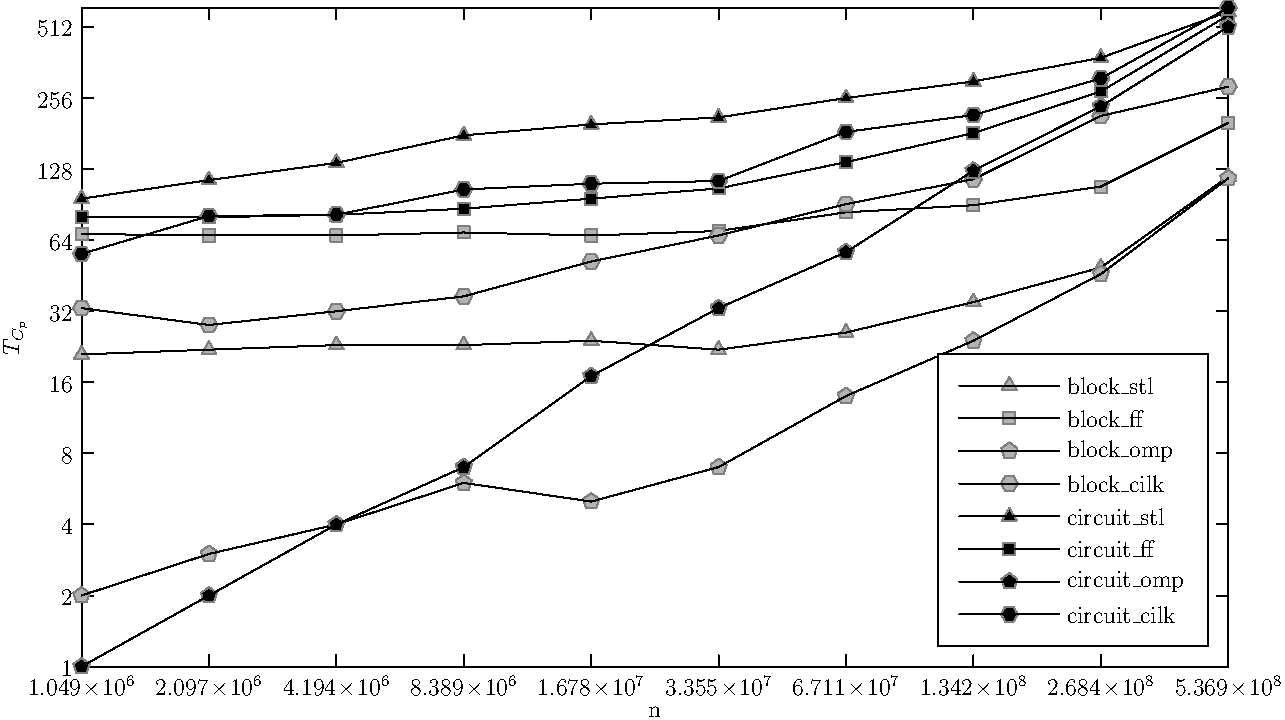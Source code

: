 import graph;

// picture pic;
real m = 4;
real xsize=160*m, ysize=90*m;
int p;

scale(Log, Log);

size(xsize,ysize,IgnoreAspect);
/***********************************************************************/
////////////////////////////////////// block_STL
real[] p1 = {21,22,23,23,24,22,26,35,49,119};
pair[] f1 = {(0,0.),(0,0.),(0,0.),(0,0),(0,0),(0,0),(0,0)};
for(int i=0, p=1048576; i<10; ++i, p *= 2) f1[i] = (p, p1[i]);
draw(graph(f1),"block\_stl", marker(scale(1.5mm)*polygon(3),grey,FillDraw(gray(0.7)),above=false));

////////////////////////////////////// block_FF
real[] p2 = {68,67,67,69,67,70,84,90,108,201};
pair[] f2 = {(0,0.),(0,0.),(0,0.),(0,0),(0,0),(0,0),(0,0)};
for(int i=0, p=1048576; i<10; ++i, p *= 2) f2[i] = (p, p2[i]);
draw(graph(f2),"block\_ff", marker(scale(1.5mm)*polygon(4),grey,FillDraw(gray(0.7)),above=false));

////////////////////////////////////// block_OMP
real[] p3 = {2,3,4,6,5,7,14,24,46,117};
pair[] f3 = {(0,0.),(0,0.),(0,0.),(0,0),(0,0),(0,0),(0,0)};
for(int i=0, p=1048576; i<10; ++i, p *= 2) f3[i] = (p, p3[i]);
draw(graph(f3),"block\_omp", marker(scale(1.5mm)*polygon(5),grey,FillDraw(gray(0.7)),above=false));

////////////////////////////////////// block_CILK
real[] p4 = {33,28,32,37,52,67,91,116,215,286};
pair[] f4 = {(0,0.),(0,0.),(0,0.),(0,0),(0,0),(0,0),(0,0)};
for(int i=0, p=1048576; i<10; ++i, p *= 2) f4[i] = (p, p4[i]);

draw(graph(f4),"block\_cilk", marker(scale(1.5mm)*polygon(6),grey,FillDraw(gray(0.7)),above=false));
//////////////////////////////////////

/***********************************************************************/
////////////////////////////////////// circuit_STL
real[] p5 = {96,115,136,178,198,212,256,301,379,594};
pair[] f5 = {(0,0.),(0,0.),(0,0.),(0,0),(0,0),(0,0),(0,0)};
for(int i=0, p=1048576; i<10; ++i, p *= 2) f5[i] = (p, p5[i]);
draw(graph(f5),"circuit\_stl", marker(scale(1.5mm)*polygon(3),grey,FillDraw(gray(0)),above=false));

////////////////////////////////////// circuit_FF
real[] p6 = {80,80,82,87,96,106,137,182,273,574};
pair[] f6 = {(0,0.),(0,0.),(0,0.),(0,0),(0,0),(0,0),(0,0)};
for(int i=0, p=1048576; i<10; ++i, p *= 2) f6[i] = (p, p6[i]);
draw(graph(f6),"circuit\_ff", marker(scale(1.5mm)*polygon(4),grey,FillDraw(gray(0)),above=false));

////////////////////////////////////// circuit_OMP
real[] p7 = {1,2,4,7,17,33,57,126,236,513};
pair[] f7 = {(0,0.),(0,0.),(0,0.),(0,0),(0,0),(0,0),(0,0)};
for(int i=0, p=1048576; i<10; ++i, p *= 2) f7[i] = (p, p7[i]);
draw(graph(f7),"circuit\_omp", marker(scale(1.5mm)*polygon(5),grey,FillDraw(gray(0)),above=false));

////////////////////////////////////// circuit_CILK
real[] p8 = {56,81,82,105,111,114,184,217,310,617};
pair[] f8 = {(0,0.),(0,0.),(0,0.),(0,0),(0,0),(0,0),(0,0)};
for(int i=0, p=1048576; i<10; ++i, p *= 2) f8[i] = (p, p8[i]);
draw(graph(f8),"circuit\_cilk", marker(scale(1.5mm)*polygon(6),grey,FillDraw(gray(0)),above=false));

scale(Log, Log);

xaxis("n",BottomTop,LeftTicks(DefaultFormat,new real[] {1048576, 2097152,4194304,8388608,16777216,33554432,67108864,134217728,268435456,536870912}));

yaxis("$T_{C_{p}}$",LeftRight,RightTicks(DefaultFormat, new real[] {1, 2, 4, 8, 16, 32, 64, 128, 256, 512, 1024} ));

add(currentpicture, legend(),point(SE),10N+10W,UnFill);

scale(Log, Log);

